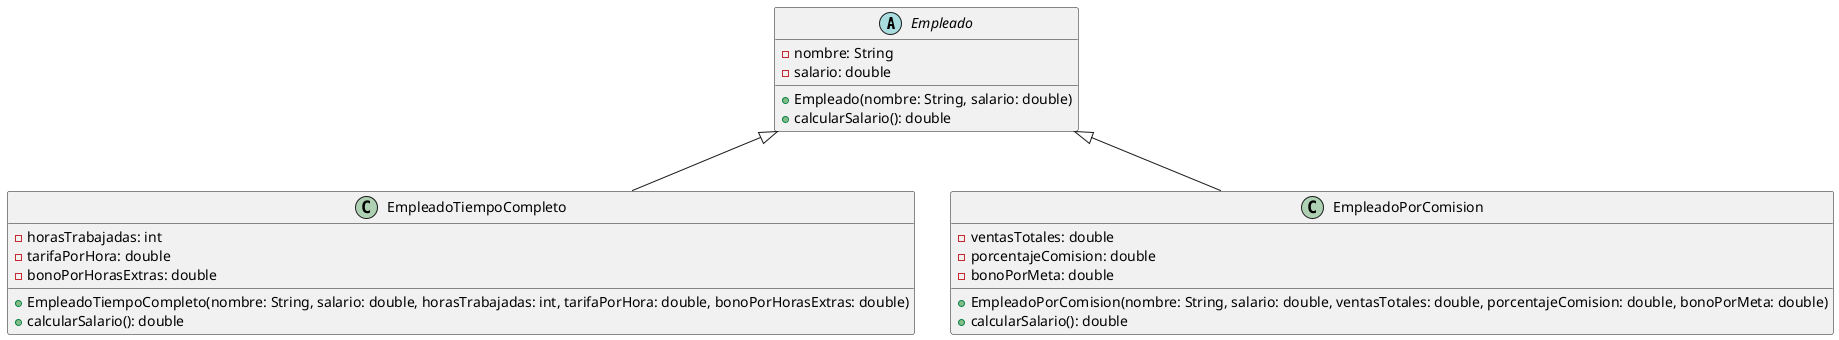 @startuml
abstract class Empleado {
  - nombre: String
  - salario: double
  + Empleado(nombre: String, salario: double)
  + calcularSalario(): double
}

class EmpleadoTiempoCompleto {
  - horasTrabajadas: int
  - tarifaPorHora: double
  - bonoPorHorasExtras: double
  + EmpleadoTiempoCompleto(nombre: String, salario: double, horasTrabajadas: int, tarifaPorHora: double, bonoPorHorasExtras: double)
  + calcularSalario(): double
}

class EmpleadoPorComision {
  - ventasTotales: double
  - porcentajeComision: double
  - bonoPorMeta: double
  + EmpleadoPorComision(nombre: String, salario: double, ventasTotales: double, porcentajeComision: double, bonoPorMeta: double)
  + calcularSalario(): double
}

Empleado <|-- EmpleadoTiempoCompleto
Empleado <|-- EmpleadoPorComision
@enduml